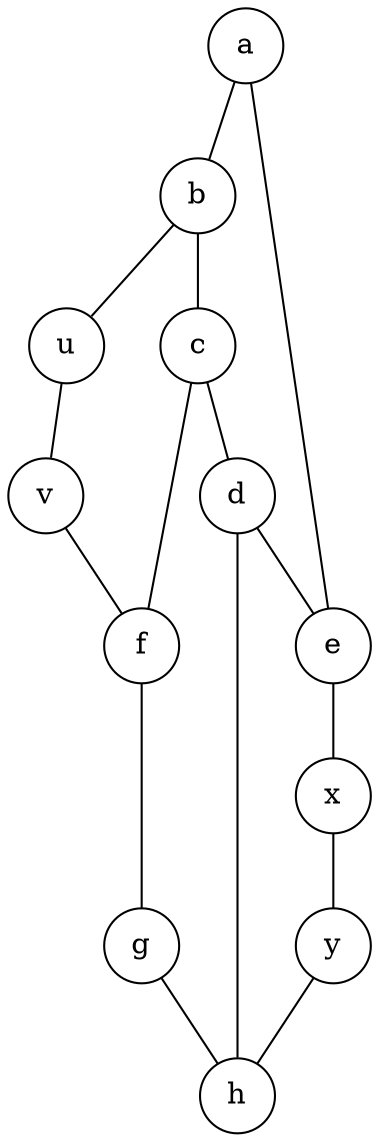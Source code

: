 graph 
{ 
	node [shape = "circle"]	;
	a -- b; 
	b -- c; 
	c -- d;
	d -- e;
	e -- a;
	c -- f;
	f -- g;
	g -- h;
	h -- d;
	b -- u;
	u -- v; 
	v -- f;
	e -- x;
	x -- y; 
	y -- h;
	
}
